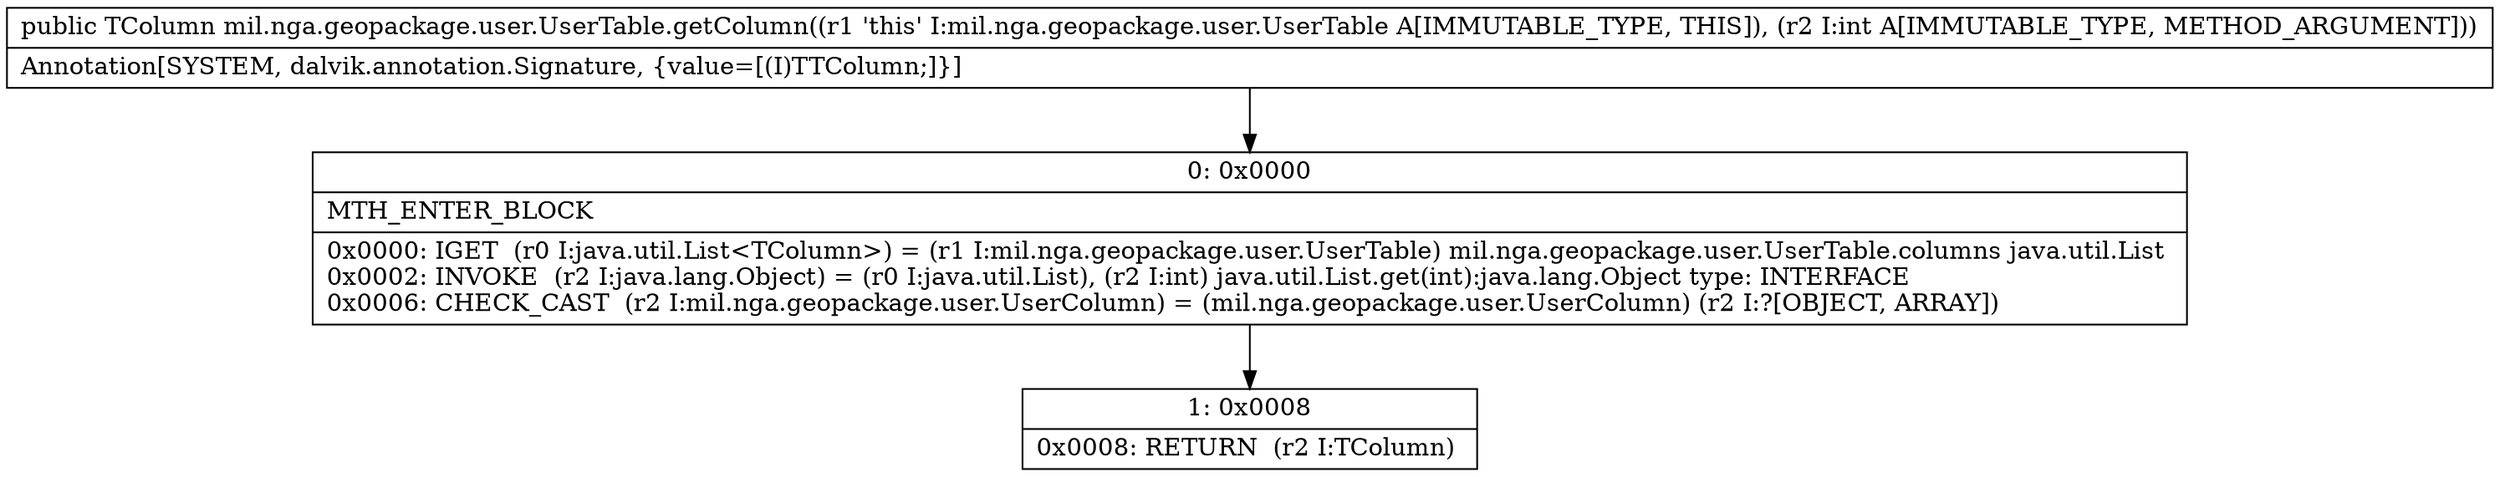 digraph "CFG formil.nga.geopackage.user.UserTable.getColumn(I)Lmil\/nga\/geopackage\/user\/UserColumn;" {
Node_0 [shape=record,label="{0\:\ 0x0000|MTH_ENTER_BLOCK\l|0x0000: IGET  (r0 I:java.util.List\<TColumn\>) = (r1 I:mil.nga.geopackage.user.UserTable) mil.nga.geopackage.user.UserTable.columns java.util.List \l0x0002: INVOKE  (r2 I:java.lang.Object) = (r0 I:java.util.List), (r2 I:int) java.util.List.get(int):java.lang.Object type: INTERFACE \l0x0006: CHECK_CAST  (r2 I:mil.nga.geopackage.user.UserColumn) = (mil.nga.geopackage.user.UserColumn) (r2 I:?[OBJECT, ARRAY]) \l}"];
Node_1 [shape=record,label="{1\:\ 0x0008|0x0008: RETURN  (r2 I:TColumn) \l}"];
MethodNode[shape=record,label="{public TColumn mil.nga.geopackage.user.UserTable.getColumn((r1 'this' I:mil.nga.geopackage.user.UserTable A[IMMUTABLE_TYPE, THIS]), (r2 I:int A[IMMUTABLE_TYPE, METHOD_ARGUMENT]))  | Annotation[SYSTEM, dalvik.annotation.Signature, \{value=[(I)TTColumn;]\}]\l}"];
MethodNode -> Node_0;
Node_0 -> Node_1;
}

